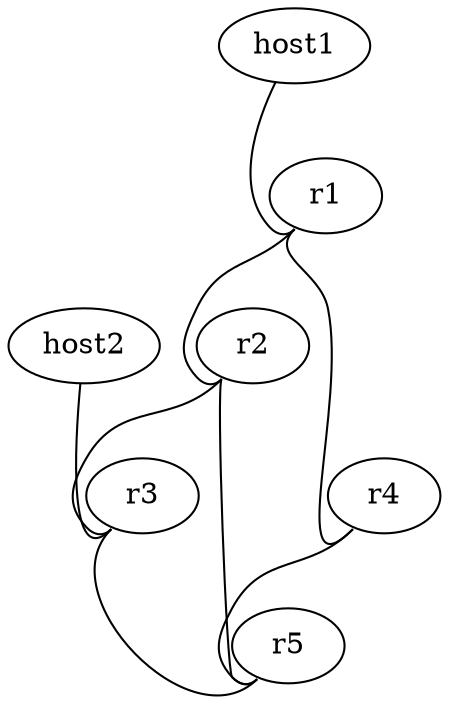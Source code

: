 graph training {
 "r1" [function="leaf" os="CumulusCommunity/cumulus-vx" version="3.6.2" memory="1024" config="./helper_scripts/extra_switch_config.sh" mgmt_ip="192.168.200.1"]
 "r2" [function="leaf" os="CumulusCommunity/cumulus-vx" version="3.6.2" memory="1024" config="./helper_scripts/extra_switch_config.sh" mgmt_ip="192.168.200.2"]
 "r3" [function="leaf" os="CumulusCommunity/cumulus-vx" version="3.6.2" memory="1024" config="./helper_scripts/extra_switch_config.sh" mgmt_ip="192.168.200.3"]
 "r4" [function="leaf" os="CumulusCommunity/cumulus-vx" version="3.6.2" memory="1024" config="./helper_scripts/extra_switch_config.sh" mgmt_ip="192.168.200.4"]
 "r5" [function="leaf" os="CumulusCommunity/cumulus-vx" version="3.6.2" memory="1024" config="./helper_scripts/extra_switch_config.sh" mgmt_ip="192.168.200.5"]
 "host1" [function="host" os="yk0/ubuntu-xenial" memory="768" config="./helper_scripts/extra_server_config.sh" mgmt_ip="192.168.200.11"]
 "host2" [function="host" os="yk0/ubuntu-xenial" memory="768" config="./helper_scripts/extra_server_config.sh" mgmt_ip="192.168.200.12"]

 "r1":"swp2" -- "r2":"swp1"
 "r1":"swp4" -- "r4":"swp1"
 "r2":"swp3" -- "r3":"swp2"
 "r2":"swp5" -- "r5":"swp2"
 "r3":"swp5" -- "r5":"swp3"
 "r4":"swp5" -- "r5":"swp4"
 "host1":"eth1" -- "r1":"swp10"
 "host2":"eth1" -- "r3":"swp10"

 }
